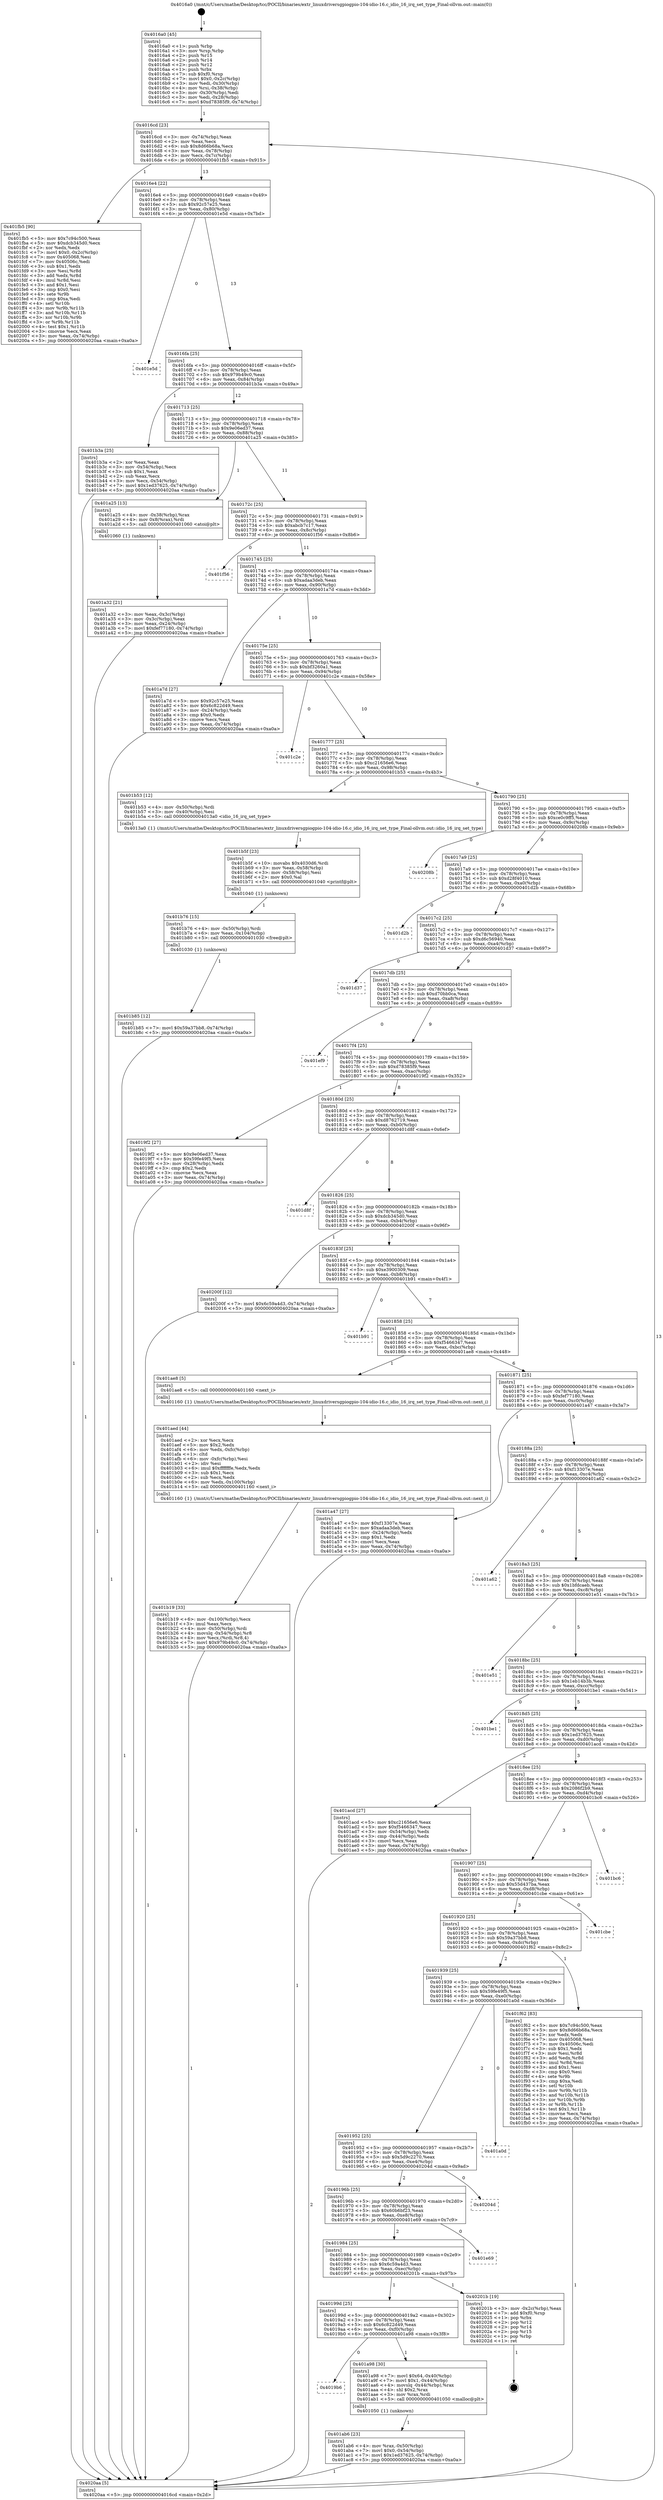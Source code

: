 digraph "0x4016a0" {
  label = "0x4016a0 (/mnt/c/Users/mathe/Desktop/tcc/POCII/binaries/extr_linuxdriversgpiogpio-104-idio-16.c_idio_16_irq_set_type_Final-ollvm.out::main(0))"
  labelloc = "t"
  node[shape=record]

  Entry [label="",width=0.3,height=0.3,shape=circle,fillcolor=black,style=filled]
  "0x4016cd" [label="{
     0x4016cd [23]\l
     | [instrs]\l
     &nbsp;&nbsp;0x4016cd \<+3\>: mov -0x74(%rbp),%eax\l
     &nbsp;&nbsp;0x4016d0 \<+2\>: mov %eax,%ecx\l
     &nbsp;&nbsp;0x4016d2 \<+6\>: sub $0x8d66b68a,%ecx\l
     &nbsp;&nbsp;0x4016d8 \<+3\>: mov %eax,-0x78(%rbp)\l
     &nbsp;&nbsp;0x4016db \<+3\>: mov %ecx,-0x7c(%rbp)\l
     &nbsp;&nbsp;0x4016de \<+6\>: je 0000000000401fb5 \<main+0x915\>\l
  }"]
  "0x401fb5" [label="{
     0x401fb5 [90]\l
     | [instrs]\l
     &nbsp;&nbsp;0x401fb5 \<+5\>: mov $0x7c94c500,%eax\l
     &nbsp;&nbsp;0x401fba \<+5\>: mov $0xdcb345d0,%ecx\l
     &nbsp;&nbsp;0x401fbf \<+2\>: xor %edx,%edx\l
     &nbsp;&nbsp;0x401fc1 \<+7\>: movl $0x0,-0x2c(%rbp)\l
     &nbsp;&nbsp;0x401fc8 \<+7\>: mov 0x405068,%esi\l
     &nbsp;&nbsp;0x401fcf \<+7\>: mov 0x40506c,%edi\l
     &nbsp;&nbsp;0x401fd6 \<+3\>: sub $0x1,%edx\l
     &nbsp;&nbsp;0x401fd9 \<+3\>: mov %esi,%r8d\l
     &nbsp;&nbsp;0x401fdc \<+3\>: add %edx,%r8d\l
     &nbsp;&nbsp;0x401fdf \<+4\>: imul %r8d,%esi\l
     &nbsp;&nbsp;0x401fe3 \<+3\>: and $0x1,%esi\l
     &nbsp;&nbsp;0x401fe6 \<+3\>: cmp $0x0,%esi\l
     &nbsp;&nbsp;0x401fe9 \<+4\>: sete %r9b\l
     &nbsp;&nbsp;0x401fed \<+3\>: cmp $0xa,%edi\l
     &nbsp;&nbsp;0x401ff0 \<+4\>: setl %r10b\l
     &nbsp;&nbsp;0x401ff4 \<+3\>: mov %r9b,%r11b\l
     &nbsp;&nbsp;0x401ff7 \<+3\>: and %r10b,%r11b\l
     &nbsp;&nbsp;0x401ffa \<+3\>: xor %r10b,%r9b\l
     &nbsp;&nbsp;0x401ffd \<+3\>: or %r9b,%r11b\l
     &nbsp;&nbsp;0x402000 \<+4\>: test $0x1,%r11b\l
     &nbsp;&nbsp;0x402004 \<+3\>: cmovne %ecx,%eax\l
     &nbsp;&nbsp;0x402007 \<+3\>: mov %eax,-0x74(%rbp)\l
     &nbsp;&nbsp;0x40200a \<+5\>: jmp 00000000004020aa \<main+0xa0a\>\l
  }"]
  "0x4016e4" [label="{
     0x4016e4 [22]\l
     | [instrs]\l
     &nbsp;&nbsp;0x4016e4 \<+5\>: jmp 00000000004016e9 \<main+0x49\>\l
     &nbsp;&nbsp;0x4016e9 \<+3\>: mov -0x78(%rbp),%eax\l
     &nbsp;&nbsp;0x4016ec \<+5\>: sub $0x92c57e25,%eax\l
     &nbsp;&nbsp;0x4016f1 \<+3\>: mov %eax,-0x80(%rbp)\l
     &nbsp;&nbsp;0x4016f4 \<+6\>: je 0000000000401e5d \<main+0x7bd\>\l
  }"]
  Exit [label="",width=0.3,height=0.3,shape=circle,fillcolor=black,style=filled,peripheries=2]
  "0x401e5d" [label="{
     0x401e5d\l
  }", style=dashed]
  "0x4016fa" [label="{
     0x4016fa [25]\l
     | [instrs]\l
     &nbsp;&nbsp;0x4016fa \<+5\>: jmp 00000000004016ff \<main+0x5f\>\l
     &nbsp;&nbsp;0x4016ff \<+3\>: mov -0x78(%rbp),%eax\l
     &nbsp;&nbsp;0x401702 \<+5\>: sub $0x979b49c0,%eax\l
     &nbsp;&nbsp;0x401707 \<+6\>: mov %eax,-0x84(%rbp)\l
     &nbsp;&nbsp;0x40170d \<+6\>: je 0000000000401b3a \<main+0x49a\>\l
  }"]
  "0x401b85" [label="{
     0x401b85 [12]\l
     | [instrs]\l
     &nbsp;&nbsp;0x401b85 \<+7\>: movl $0x59a37bb8,-0x74(%rbp)\l
     &nbsp;&nbsp;0x401b8c \<+5\>: jmp 00000000004020aa \<main+0xa0a\>\l
  }"]
  "0x401b3a" [label="{
     0x401b3a [25]\l
     | [instrs]\l
     &nbsp;&nbsp;0x401b3a \<+2\>: xor %eax,%eax\l
     &nbsp;&nbsp;0x401b3c \<+3\>: mov -0x54(%rbp),%ecx\l
     &nbsp;&nbsp;0x401b3f \<+3\>: sub $0x1,%eax\l
     &nbsp;&nbsp;0x401b42 \<+2\>: sub %eax,%ecx\l
     &nbsp;&nbsp;0x401b44 \<+3\>: mov %ecx,-0x54(%rbp)\l
     &nbsp;&nbsp;0x401b47 \<+7\>: movl $0x1ed37625,-0x74(%rbp)\l
     &nbsp;&nbsp;0x401b4e \<+5\>: jmp 00000000004020aa \<main+0xa0a\>\l
  }"]
  "0x401713" [label="{
     0x401713 [25]\l
     | [instrs]\l
     &nbsp;&nbsp;0x401713 \<+5\>: jmp 0000000000401718 \<main+0x78\>\l
     &nbsp;&nbsp;0x401718 \<+3\>: mov -0x78(%rbp),%eax\l
     &nbsp;&nbsp;0x40171b \<+5\>: sub $0x9e06ed37,%eax\l
     &nbsp;&nbsp;0x401720 \<+6\>: mov %eax,-0x88(%rbp)\l
     &nbsp;&nbsp;0x401726 \<+6\>: je 0000000000401a25 \<main+0x385\>\l
  }"]
  "0x401b76" [label="{
     0x401b76 [15]\l
     | [instrs]\l
     &nbsp;&nbsp;0x401b76 \<+4\>: mov -0x50(%rbp),%rdi\l
     &nbsp;&nbsp;0x401b7a \<+6\>: mov %eax,-0x104(%rbp)\l
     &nbsp;&nbsp;0x401b80 \<+5\>: call 0000000000401030 \<free@plt\>\l
     | [calls]\l
     &nbsp;&nbsp;0x401030 \{1\} (unknown)\l
  }"]
  "0x401a25" [label="{
     0x401a25 [13]\l
     | [instrs]\l
     &nbsp;&nbsp;0x401a25 \<+4\>: mov -0x38(%rbp),%rax\l
     &nbsp;&nbsp;0x401a29 \<+4\>: mov 0x8(%rax),%rdi\l
     &nbsp;&nbsp;0x401a2d \<+5\>: call 0000000000401060 \<atoi@plt\>\l
     | [calls]\l
     &nbsp;&nbsp;0x401060 \{1\} (unknown)\l
  }"]
  "0x40172c" [label="{
     0x40172c [25]\l
     | [instrs]\l
     &nbsp;&nbsp;0x40172c \<+5\>: jmp 0000000000401731 \<main+0x91\>\l
     &nbsp;&nbsp;0x401731 \<+3\>: mov -0x78(%rbp),%eax\l
     &nbsp;&nbsp;0x401734 \<+5\>: sub $0xabcb7c17,%eax\l
     &nbsp;&nbsp;0x401739 \<+6\>: mov %eax,-0x8c(%rbp)\l
     &nbsp;&nbsp;0x40173f \<+6\>: je 0000000000401f56 \<main+0x8b6\>\l
  }"]
  "0x401b5f" [label="{
     0x401b5f [23]\l
     | [instrs]\l
     &nbsp;&nbsp;0x401b5f \<+10\>: movabs $0x4030d6,%rdi\l
     &nbsp;&nbsp;0x401b69 \<+3\>: mov %eax,-0x58(%rbp)\l
     &nbsp;&nbsp;0x401b6c \<+3\>: mov -0x58(%rbp),%esi\l
     &nbsp;&nbsp;0x401b6f \<+2\>: mov $0x0,%al\l
     &nbsp;&nbsp;0x401b71 \<+5\>: call 0000000000401040 \<printf@plt\>\l
     | [calls]\l
     &nbsp;&nbsp;0x401040 \{1\} (unknown)\l
  }"]
  "0x401f56" [label="{
     0x401f56\l
  }", style=dashed]
  "0x401745" [label="{
     0x401745 [25]\l
     | [instrs]\l
     &nbsp;&nbsp;0x401745 \<+5\>: jmp 000000000040174a \<main+0xaa\>\l
     &nbsp;&nbsp;0x40174a \<+3\>: mov -0x78(%rbp),%eax\l
     &nbsp;&nbsp;0x40174d \<+5\>: sub $0xadaa3deb,%eax\l
     &nbsp;&nbsp;0x401752 \<+6\>: mov %eax,-0x90(%rbp)\l
     &nbsp;&nbsp;0x401758 \<+6\>: je 0000000000401a7d \<main+0x3dd\>\l
  }"]
  "0x401b19" [label="{
     0x401b19 [33]\l
     | [instrs]\l
     &nbsp;&nbsp;0x401b19 \<+6\>: mov -0x100(%rbp),%ecx\l
     &nbsp;&nbsp;0x401b1f \<+3\>: imul %eax,%ecx\l
     &nbsp;&nbsp;0x401b22 \<+4\>: mov -0x50(%rbp),%rdi\l
     &nbsp;&nbsp;0x401b26 \<+4\>: movslq -0x54(%rbp),%r8\l
     &nbsp;&nbsp;0x401b2a \<+4\>: mov %ecx,(%rdi,%r8,4)\l
     &nbsp;&nbsp;0x401b2e \<+7\>: movl $0x979b49c0,-0x74(%rbp)\l
     &nbsp;&nbsp;0x401b35 \<+5\>: jmp 00000000004020aa \<main+0xa0a\>\l
  }"]
  "0x401a7d" [label="{
     0x401a7d [27]\l
     | [instrs]\l
     &nbsp;&nbsp;0x401a7d \<+5\>: mov $0x92c57e25,%eax\l
     &nbsp;&nbsp;0x401a82 \<+5\>: mov $0x6c822d49,%ecx\l
     &nbsp;&nbsp;0x401a87 \<+3\>: mov -0x24(%rbp),%edx\l
     &nbsp;&nbsp;0x401a8a \<+3\>: cmp $0x0,%edx\l
     &nbsp;&nbsp;0x401a8d \<+3\>: cmove %ecx,%eax\l
     &nbsp;&nbsp;0x401a90 \<+3\>: mov %eax,-0x74(%rbp)\l
     &nbsp;&nbsp;0x401a93 \<+5\>: jmp 00000000004020aa \<main+0xa0a\>\l
  }"]
  "0x40175e" [label="{
     0x40175e [25]\l
     | [instrs]\l
     &nbsp;&nbsp;0x40175e \<+5\>: jmp 0000000000401763 \<main+0xc3\>\l
     &nbsp;&nbsp;0x401763 \<+3\>: mov -0x78(%rbp),%eax\l
     &nbsp;&nbsp;0x401766 \<+5\>: sub $0xbf3260a1,%eax\l
     &nbsp;&nbsp;0x40176b \<+6\>: mov %eax,-0x94(%rbp)\l
     &nbsp;&nbsp;0x401771 \<+6\>: je 0000000000401c2e \<main+0x58e\>\l
  }"]
  "0x401aed" [label="{
     0x401aed [44]\l
     | [instrs]\l
     &nbsp;&nbsp;0x401aed \<+2\>: xor %ecx,%ecx\l
     &nbsp;&nbsp;0x401aef \<+5\>: mov $0x2,%edx\l
     &nbsp;&nbsp;0x401af4 \<+6\>: mov %edx,-0xfc(%rbp)\l
     &nbsp;&nbsp;0x401afa \<+1\>: cltd\l
     &nbsp;&nbsp;0x401afb \<+6\>: mov -0xfc(%rbp),%esi\l
     &nbsp;&nbsp;0x401b01 \<+2\>: idiv %esi\l
     &nbsp;&nbsp;0x401b03 \<+6\>: imul $0xfffffffe,%edx,%edx\l
     &nbsp;&nbsp;0x401b09 \<+3\>: sub $0x1,%ecx\l
     &nbsp;&nbsp;0x401b0c \<+2\>: sub %ecx,%edx\l
     &nbsp;&nbsp;0x401b0e \<+6\>: mov %edx,-0x100(%rbp)\l
     &nbsp;&nbsp;0x401b14 \<+5\>: call 0000000000401160 \<next_i\>\l
     | [calls]\l
     &nbsp;&nbsp;0x401160 \{1\} (/mnt/c/Users/mathe/Desktop/tcc/POCII/binaries/extr_linuxdriversgpiogpio-104-idio-16.c_idio_16_irq_set_type_Final-ollvm.out::next_i)\l
  }"]
  "0x401c2e" [label="{
     0x401c2e\l
  }", style=dashed]
  "0x401777" [label="{
     0x401777 [25]\l
     | [instrs]\l
     &nbsp;&nbsp;0x401777 \<+5\>: jmp 000000000040177c \<main+0xdc\>\l
     &nbsp;&nbsp;0x40177c \<+3\>: mov -0x78(%rbp),%eax\l
     &nbsp;&nbsp;0x40177f \<+5\>: sub $0xc21656e6,%eax\l
     &nbsp;&nbsp;0x401784 \<+6\>: mov %eax,-0x98(%rbp)\l
     &nbsp;&nbsp;0x40178a \<+6\>: je 0000000000401b53 \<main+0x4b3\>\l
  }"]
  "0x401ab6" [label="{
     0x401ab6 [23]\l
     | [instrs]\l
     &nbsp;&nbsp;0x401ab6 \<+4\>: mov %rax,-0x50(%rbp)\l
     &nbsp;&nbsp;0x401aba \<+7\>: movl $0x0,-0x54(%rbp)\l
     &nbsp;&nbsp;0x401ac1 \<+7\>: movl $0x1ed37625,-0x74(%rbp)\l
     &nbsp;&nbsp;0x401ac8 \<+5\>: jmp 00000000004020aa \<main+0xa0a\>\l
  }"]
  "0x401b53" [label="{
     0x401b53 [12]\l
     | [instrs]\l
     &nbsp;&nbsp;0x401b53 \<+4\>: mov -0x50(%rbp),%rdi\l
     &nbsp;&nbsp;0x401b57 \<+3\>: mov -0x40(%rbp),%esi\l
     &nbsp;&nbsp;0x401b5a \<+5\>: call 00000000004013a0 \<idio_16_irq_set_type\>\l
     | [calls]\l
     &nbsp;&nbsp;0x4013a0 \{1\} (/mnt/c/Users/mathe/Desktop/tcc/POCII/binaries/extr_linuxdriversgpiogpio-104-idio-16.c_idio_16_irq_set_type_Final-ollvm.out::idio_16_irq_set_type)\l
  }"]
  "0x401790" [label="{
     0x401790 [25]\l
     | [instrs]\l
     &nbsp;&nbsp;0x401790 \<+5\>: jmp 0000000000401795 \<main+0xf5\>\l
     &nbsp;&nbsp;0x401795 \<+3\>: mov -0x78(%rbp),%eax\l
     &nbsp;&nbsp;0x401798 \<+5\>: sub $0xce0c9ff5,%eax\l
     &nbsp;&nbsp;0x40179d \<+6\>: mov %eax,-0x9c(%rbp)\l
     &nbsp;&nbsp;0x4017a3 \<+6\>: je 000000000040208b \<main+0x9eb\>\l
  }"]
  "0x4019b6" [label="{
     0x4019b6\l
  }", style=dashed]
  "0x40208b" [label="{
     0x40208b\l
  }", style=dashed]
  "0x4017a9" [label="{
     0x4017a9 [25]\l
     | [instrs]\l
     &nbsp;&nbsp;0x4017a9 \<+5\>: jmp 00000000004017ae \<main+0x10e\>\l
     &nbsp;&nbsp;0x4017ae \<+3\>: mov -0x78(%rbp),%eax\l
     &nbsp;&nbsp;0x4017b1 \<+5\>: sub $0xd28f4010,%eax\l
     &nbsp;&nbsp;0x4017b6 \<+6\>: mov %eax,-0xa0(%rbp)\l
     &nbsp;&nbsp;0x4017bc \<+6\>: je 0000000000401d2b \<main+0x68b\>\l
  }"]
  "0x401a98" [label="{
     0x401a98 [30]\l
     | [instrs]\l
     &nbsp;&nbsp;0x401a98 \<+7\>: movl $0x64,-0x40(%rbp)\l
     &nbsp;&nbsp;0x401a9f \<+7\>: movl $0x1,-0x44(%rbp)\l
     &nbsp;&nbsp;0x401aa6 \<+4\>: movslq -0x44(%rbp),%rax\l
     &nbsp;&nbsp;0x401aaa \<+4\>: shl $0x2,%rax\l
     &nbsp;&nbsp;0x401aae \<+3\>: mov %rax,%rdi\l
     &nbsp;&nbsp;0x401ab1 \<+5\>: call 0000000000401050 \<malloc@plt\>\l
     | [calls]\l
     &nbsp;&nbsp;0x401050 \{1\} (unknown)\l
  }"]
  "0x401d2b" [label="{
     0x401d2b\l
  }", style=dashed]
  "0x4017c2" [label="{
     0x4017c2 [25]\l
     | [instrs]\l
     &nbsp;&nbsp;0x4017c2 \<+5\>: jmp 00000000004017c7 \<main+0x127\>\l
     &nbsp;&nbsp;0x4017c7 \<+3\>: mov -0x78(%rbp),%eax\l
     &nbsp;&nbsp;0x4017ca \<+5\>: sub $0xd6c56940,%eax\l
     &nbsp;&nbsp;0x4017cf \<+6\>: mov %eax,-0xa4(%rbp)\l
     &nbsp;&nbsp;0x4017d5 \<+6\>: je 0000000000401d37 \<main+0x697\>\l
  }"]
  "0x40199d" [label="{
     0x40199d [25]\l
     | [instrs]\l
     &nbsp;&nbsp;0x40199d \<+5\>: jmp 00000000004019a2 \<main+0x302\>\l
     &nbsp;&nbsp;0x4019a2 \<+3\>: mov -0x78(%rbp),%eax\l
     &nbsp;&nbsp;0x4019a5 \<+5\>: sub $0x6c822d49,%eax\l
     &nbsp;&nbsp;0x4019aa \<+6\>: mov %eax,-0xf0(%rbp)\l
     &nbsp;&nbsp;0x4019b0 \<+6\>: je 0000000000401a98 \<main+0x3f8\>\l
  }"]
  "0x401d37" [label="{
     0x401d37\l
  }", style=dashed]
  "0x4017db" [label="{
     0x4017db [25]\l
     | [instrs]\l
     &nbsp;&nbsp;0x4017db \<+5\>: jmp 00000000004017e0 \<main+0x140\>\l
     &nbsp;&nbsp;0x4017e0 \<+3\>: mov -0x78(%rbp),%eax\l
     &nbsp;&nbsp;0x4017e3 \<+5\>: sub $0xd70bb0ca,%eax\l
     &nbsp;&nbsp;0x4017e8 \<+6\>: mov %eax,-0xa8(%rbp)\l
     &nbsp;&nbsp;0x4017ee \<+6\>: je 0000000000401ef9 \<main+0x859\>\l
  }"]
  "0x40201b" [label="{
     0x40201b [19]\l
     | [instrs]\l
     &nbsp;&nbsp;0x40201b \<+3\>: mov -0x2c(%rbp),%eax\l
     &nbsp;&nbsp;0x40201e \<+7\>: add $0xf0,%rsp\l
     &nbsp;&nbsp;0x402025 \<+1\>: pop %rbx\l
     &nbsp;&nbsp;0x402026 \<+2\>: pop %r12\l
     &nbsp;&nbsp;0x402028 \<+2\>: pop %r14\l
     &nbsp;&nbsp;0x40202a \<+2\>: pop %r15\l
     &nbsp;&nbsp;0x40202c \<+1\>: pop %rbp\l
     &nbsp;&nbsp;0x40202d \<+1\>: ret\l
  }"]
  "0x401ef9" [label="{
     0x401ef9\l
  }", style=dashed]
  "0x4017f4" [label="{
     0x4017f4 [25]\l
     | [instrs]\l
     &nbsp;&nbsp;0x4017f4 \<+5\>: jmp 00000000004017f9 \<main+0x159\>\l
     &nbsp;&nbsp;0x4017f9 \<+3\>: mov -0x78(%rbp),%eax\l
     &nbsp;&nbsp;0x4017fc \<+5\>: sub $0xd78385f9,%eax\l
     &nbsp;&nbsp;0x401801 \<+6\>: mov %eax,-0xac(%rbp)\l
     &nbsp;&nbsp;0x401807 \<+6\>: je 00000000004019f2 \<main+0x352\>\l
  }"]
  "0x401984" [label="{
     0x401984 [25]\l
     | [instrs]\l
     &nbsp;&nbsp;0x401984 \<+5\>: jmp 0000000000401989 \<main+0x2e9\>\l
     &nbsp;&nbsp;0x401989 \<+3\>: mov -0x78(%rbp),%eax\l
     &nbsp;&nbsp;0x40198c \<+5\>: sub $0x6c59a4d3,%eax\l
     &nbsp;&nbsp;0x401991 \<+6\>: mov %eax,-0xec(%rbp)\l
     &nbsp;&nbsp;0x401997 \<+6\>: je 000000000040201b \<main+0x97b\>\l
  }"]
  "0x4019f2" [label="{
     0x4019f2 [27]\l
     | [instrs]\l
     &nbsp;&nbsp;0x4019f2 \<+5\>: mov $0x9e06ed37,%eax\l
     &nbsp;&nbsp;0x4019f7 \<+5\>: mov $0x59fe49f5,%ecx\l
     &nbsp;&nbsp;0x4019fc \<+3\>: mov -0x28(%rbp),%edx\l
     &nbsp;&nbsp;0x4019ff \<+3\>: cmp $0x2,%edx\l
     &nbsp;&nbsp;0x401a02 \<+3\>: cmovne %ecx,%eax\l
     &nbsp;&nbsp;0x401a05 \<+3\>: mov %eax,-0x74(%rbp)\l
     &nbsp;&nbsp;0x401a08 \<+5\>: jmp 00000000004020aa \<main+0xa0a\>\l
  }"]
  "0x40180d" [label="{
     0x40180d [25]\l
     | [instrs]\l
     &nbsp;&nbsp;0x40180d \<+5\>: jmp 0000000000401812 \<main+0x172\>\l
     &nbsp;&nbsp;0x401812 \<+3\>: mov -0x78(%rbp),%eax\l
     &nbsp;&nbsp;0x401815 \<+5\>: sub $0xd8762719,%eax\l
     &nbsp;&nbsp;0x40181a \<+6\>: mov %eax,-0xb0(%rbp)\l
     &nbsp;&nbsp;0x401820 \<+6\>: je 0000000000401d8f \<main+0x6ef\>\l
  }"]
  "0x4020aa" [label="{
     0x4020aa [5]\l
     | [instrs]\l
     &nbsp;&nbsp;0x4020aa \<+5\>: jmp 00000000004016cd \<main+0x2d\>\l
  }"]
  "0x4016a0" [label="{
     0x4016a0 [45]\l
     | [instrs]\l
     &nbsp;&nbsp;0x4016a0 \<+1\>: push %rbp\l
     &nbsp;&nbsp;0x4016a1 \<+3\>: mov %rsp,%rbp\l
     &nbsp;&nbsp;0x4016a4 \<+2\>: push %r15\l
     &nbsp;&nbsp;0x4016a6 \<+2\>: push %r14\l
     &nbsp;&nbsp;0x4016a8 \<+2\>: push %r12\l
     &nbsp;&nbsp;0x4016aa \<+1\>: push %rbx\l
     &nbsp;&nbsp;0x4016ab \<+7\>: sub $0xf0,%rsp\l
     &nbsp;&nbsp;0x4016b2 \<+7\>: movl $0x0,-0x2c(%rbp)\l
     &nbsp;&nbsp;0x4016b9 \<+3\>: mov %edi,-0x30(%rbp)\l
     &nbsp;&nbsp;0x4016bc \<+4\>: mov %rsi,-0x38(%rbp)\l
     &nbsp;&nbsp;0x4016c0 \<+3\>: mov -0x30(%rbp),%edi\l
     &nbsp;&nbsp;0x4016c3 \<+3\>: mov %edi,-0x28(%rbp)\l
     &nbsp;&nbsp;0x4016c6 \<+7\>: movl $0xd78385f9,-0x74(%rbp)\l
  }"]
  "0x401a32" [label="{
     0x401a32 [21]\l
     | [instrs]\l
     &nbsp;&nbsp;0x401a32 \<+3\>: mov %eax,-0x3c(%rbp)\l
     &nbsp;&nbsp;0x401a35 \<+3\>: mov -0x3c(%rbp),%eax\l
     &nbsp;&nbsp;0x401a38 \<+3\>: mov %eax,-0x24(%rbp)\l
     &nbsp;&nbsp;0x401a3b \<+7\>: movl $0xfef77180,-0x74(%rbp)\l
     &nbsp;&nbsp;0x401a42 \<+5\>: jmp 00000000004020aa \<main+0xa0a\>\l
  }"]
  "0x401e69" [label="{
     0x401e69\l
  }", style=dashed]
  "0x401d8f" [label="{
     0x401d8f\l
  }", style=dashed]
  "0x401826" [label="{
     0x401826 [25]\l
     | [instrs]\l
     &nbsp;&nbsp;0x401826 \<+5\>: jmp 000000000040182b \<main+0x18b\>\l
     &nbsp;&nbsp;0x40182b \<+3\>: mov -0x78(%rbp),%eax\l
     &nbsp;&nbsp;0x40182e \<+5\>: sub $0xdcb345d0,%eax\l
     &nbsp;&nbsp;0x401833 \<+6\>: mov %eax,-0xb4(%rbp)\l
     &nbsp;&nbsp;0x401839 \<+6\>: je 000000000040200f \<main+0x96f\>\l
  }"]
  "0x40196b" [label="{
     0x40196b [25]\l
     | [instrs]\l
     &nbsp;&nbsp;0x40196b \<+5\>: jmp 0000000000401970 \<main+0x2d0\>\l
     &nbsp;&nbsp;0x401970 \<+3\>: mov -0x78(%rbp),%eax\l
     &nbsp;&nbsp;0x401973 \<+5\>: sub $0x60b6bf23,%eax\l
     &nbsp;&nbsp;0x401978 \<+6\>: mov %eax,-0xe8(%rbp)\l
     &nbsp;&nbsp;0x40197e \<+6\>: je 0000000000401e69 \<main+0x7c9\>\l
  }"]
  "0x40200f" [label="{
     0x40200f [12]\l
     | [instrs]\l
     &nbsp;&nbsp;0x40200f \<+7\>: movl $0x6c59a4d3,-0x74(%rbp)\l
     &nbsp;&nbsp;0x402016 \<+5\>: jmp 00000000004020aa \<main+0xa0a\>\l
  }"]
  "0x40183f" [label="{
     0x40183f [25]\l
     | [instrs]\l
     &nbsp;&nbsp;0x40183f \<+5\>: jmp 0000000000401844 \<main+0x1a4\>\l
     &nbsp;&nbsp;0x401844 \<+3\>: mov -0x78(%rbp),%eax\l
     &nbsp;&nbsp;0x401847 \<+5\>: sub $0xe3900309,%eax\l
     &nbsp;&nbsp;0x40184c \<+6\>: mov %eax,-0xb8(%rbp)\l
     &nbsp;&nbsp;0x401852 \<+6\>: je 0000000000401b91 \<main+0x4f1\>\l
  }"]
  "0x40204d" [label="{
     0x40204d\l
  }", style=dashed]
  "0x401b91" [label="{
     0x401b91\l
  }", style=dashed]
  "0x401858" [label="{
     0x401858 [25]\l
     | [instrs]\l
     &nbsp;&nbsp;0x401858 \<+5\>: jmp 000000000040185d \<main+0x1bd\>\l
     &nbsp;&nbsp;0x40185d \<+3\>: mov -0x78(%rbp),%eax\l
     &nbsp;&nbsp;0x401860 \<+5\>: sub $0xf5466347,%eax\l
     &nbsp;&nbsp;0x401865 \<+6\>: mov %eax,-0xbc(%rbp)\l
     &nbsp;&nbsp;0x40186b \<+6\>: je 0000000000401ae8 \<main+0x448\>\l
  }"]
  "0x401952" [label="{
     0x401952 [25]\l
     | [instrs]\l
     &nbsp;&nbsp;0x401952 \<+5\>: jmp 0000000000401957 \<main+0x2b7\>\l
     &nbsp;&nbsp;0x401957 \<+3\>: mov -0x78(%rbp),%eax\l
     &nbsp;&nbsp;0x40195a \<+5\>: sub $0x5d9c2270,%eax\l
     &nbsp;&nbsp;0x40195f \<+6\>: mov %eax,-0xe4(%rbp)\l
     &nbsp;&nbsp;0x401965 \<+6\>: je 000000000040204d \<main+0x9ad\>\l
  }"]
  "0x401ae8" [label="{
     0x401ae8 [5]\l
     | [instrs]\l
     &nbsp;&nbsp;0x401ae8 \<+5\>: call 0000000000401160 \<next_i\>\l
     | [calls]\l
     &nbsp;&nbsp;0x401160 \{1\} (/mnt/c/Users/mathe/Desktop/tcc/POCII/binaries/extr_linuxdriversgpiogpio-104-idio-16.c_idio_16_irq_set_type_Final-ollvm.out::next_i)\l
  }"]
  "0x401871" [label="{
     0x401871 [25]\l
     | [instrs]\l
     &nbsp;&nbsp;0x401871 \<+5\>: jmp 0000000000401876 \<main+0x1d6\>\l
     &nbsp;&nbsp;0x401876 \<+3\>: mov -0x78(%rbp),%eax\l
     &nbsp;&nbsp;0x401879 \<+5\>: sub $0xfef77180,%eax\l
     &nbsp;&nbsp;0x40187e \<+6\>: mov %eax,-0xc0(%rbp)\l
     &nbsp;&nbsp;0x401884 \<+6\>: je 0000000000401a47 \<main+0x3a7\>\l
  }"]
  "0x401a0d" [label="{
     0x401a0d\l
  }", style=dashed]
  "0x401a47" [label="{
     0x401a47 [27]\l
     | [instrs]\l
     &nbsp;&nbsp;0x401a47 \<+5\>: mov $0xf13307e,%eax\l
     &nbsp;&nbsp;0x401a4c \<+5\>: mov $0xadaa3deb,%ecx\l
     &nbsp;&nbsp;0x401a51 \<+3\>: mov -0x24(%rbp),%edx\l
     &nbsp;&nbsp;0x401a54 \<+3\>: cmp $0x1,%edx\l
     &nbsp;&nbsp;0x401a57 \<+3\>: cmovl %ecx,%eax\l
     &nbsp;&nbsp;0x401a5a \<+3\>: mov %eax,-0x74(%rbp)\l
     &nbsp;&nbsp;0x401a5d \<+5\>: jmp 00000000004020aa \<main+0xa0a\>\l
  }"]
  "0x40188a" [label="{
     0x40188a [25]\l
     | [instrs]\l
     &nbsp;&nbsp;0x40188a \<+5\>: jmp 000000000040188f \<main+0x1ef\>\l
     &nbsp;&nbsp;0x40188f \<+3\>: mov -0x78(%rbp),%eax\l
     &nbsp;&nbsp;0x401892 \<+5\>: sub $0xf13307e,%eax\l
     &nbsp;&nbsp;0x401897 \<+6\>: mov %eax,-0xc4(%rbp)\l
     &nbsp;&nbsp;0x40189d \<+6\>: je 0000000000401a62 \<main+0x3c2\>\l
  }"]
  "0x401939" [label="{
     0x401939 [25]\l
     | [instrs]\l
     &nbsp;&nbsp;0x401939 \<+5\>: jmp 000000000040193e \<main+0x29e\>\l
     &nbsp;&nbsp;0x40193e \<+3\>: mov -0x78(%rbp),%eax\l
     &nbsp;&nbsp;0x401941 \<+5\>: sub $0x59fe49f5,%eax\l
     &nbsp;&nbsp;0x401946 \<+6\>: mov %eax,-0xe0(%rbp)\l
     &nbsp;&nbsp;0x40194c \<+6\>: je 0000000000401a0d \<main+0x36d\>\l
  }"]
  "0x401a62" [label="{
     0x401a62\l
  }", style=dashed]
  "0x4018a3" [label="{
     0x4018a3 [25]\l
     | [instrs]\l
     &nbsp;&nbsp;0x4018a3 \<+5\>: jmp 00000000004018a8 \<main+0x208\>\l
     &nbsp;&nbsp;0x4018a8 \<+3\>: mov -0x78(%rbp),%eax\l
     &nbsp;&nbsp;0x4018ab \<+5\>: sub $0x1bfdcaeb,%eax\l
     &nbsp;&nbsp;0x4018b0 \<+6\>: mov %eax,-0xc8(%rbp)\l
     &nbsp;&nbsp;0x4018b6 \<+6\>: je 0000000000401e51 \<main+0x7b1\>\l
  }"]
  "0x401f62" [label="{
     0x401f62 [83]\l
     | [instrs]\l
     &nbsp;&nbsp;0x401f62 \<+5\>: mov $0x7c94c500,%eax\l
     &nbsp;&nbsp;0x401f67 \<+5\>: mov $0x8d66b68a,%ecx\l
     &nbsp;&nbsp;0x401f6c \<+2\>: xor %edx,%edx\l
     &nbsp;&nbsp;0x401f6e \<+7\>: mov 0x405068,%esi\l
     &nbsp;&nbsp;0x401f75 \<+7\>: mov 0x40506c,%edi\l
     &nbsp;&nbsp;0x401f7c \<+3\>: sub $0x1,%edx\l
     &nbsp;&nbsp;0x401f7f \<+3\>: mov %esi,%r8d\l
     &nbsp;&nbsp;0x401f82 \<+3\>: add %edx,%r8d\l
     &nbsp;&nbsp;0x401f85 \<+4\>: imul %r8d,%esi\l
     &nbsp;&nbsp;0x401f89 \<+3\>: and $0x1,%esi\l
     &nbsp;&nbsp;0x401f8c \<+3\>: cmp $0x0,%esi\l
     &nbsp;&nbsp;0x401f8f \<+4\>: sete %r9b\l
     &nbsp;&nbsp;0x401f93 \<+3\>: cmp $0xa,%edi\l
     &nbsp;&nbsp;0x401f96 \<+4\>: setl %r10b\l
     &nbsp;&nbsp;0x401f9a \<+3\>: mov %r9b,%r11b\l
     &nbsp;&nbsp;0x401f9d \<+3\>: and %r10b,%r11b\l
     &nbsp;&nbsp;0x401fa0 \<+3\>: xor %r10b,%r9b\l
     &nbsp;&nbsp;0x401fa3 \<+3\>: or %r9b,%r11b\l
     &nbsp;&nbsp;0x401fa6 \<+4\>: test $0x1,%r11b\l
     &nbsp;&nbsp;0x401faa \<+3\>: cmovne %ecx,%eax\l
     &nbsp;&nbsp;0x401fad \<+3\>: mov %eax,-0x74(%rbp)\l
     &nbsp;&nbsp;0x401fb0 \<+5\>: jmp 00000000004020aa \<main+0xa0a\>\l
  }"]
  "0x401e51" [label="{
     0x401e51\l
  }", style=dashed]
  "0x4018bc" [label="{
     0x4018bc [25]\l
     | [instrs]\l
     &nbsp;&nbsp;0x4018bc \<+5\>: jmp 00000000004018c1 \<main+0x221\>\l
     &nbsp;&nbsp;0x4018c1 \<+3\>: mov -0x78(%rbp),%eax\l
     &nbsp;&nbsp;0x4018c4 \<+5\>: sub $0x1eb14b3b,%eax\l
     &nbsp;&nbsp;0x4018c9 \<+6\>: mov %eax,-0xcc(%rbp)\l
     &nbsp;&nbsp;0x4018cf \<+6\>: je 0000000000401be1 \<main+0x541\>\l
  }"]
  "0x401920" [label="{
     0x401920 [25]\l
     | [instrs]\l
     &nbsp;&nbsp;0x401920 \<+5\>: jmp 0000000000401925 \<main+0x285\>\l
     &nbsp;&nbsp;0x401925 \<+3\>: mov -0x78(%rbp),%eax\l
     &nbsp;&nbsp;0x401928 \<+5\>: sub $0x59a37bb8,%eax\l
     &nbsp;&nbsp;0x40192d \<+6\>: mov %eax,-0xdc(%rbp)\l
     &nbsp;&nbsp;0x401933 \<+6\>: je 0000000000401f62 \<main+0x8c2\>\l
  }"]
  "0x401be1" [label="{
     0x401be1\l
  }", style=dashed]
  "0x4018d5" [label="{
     0x4018d5 [25]\l
     | [instrs]\l
     &nbsp;&nbsp;0x4018d5 \<+5\>: jmp 00000000004018da \<main+0x23a\>\l
     &nbsp;&nbsp;0x4018da \<+3\>: mov -0x78(%rbp),%eax\l
     &nbsp;&nbsp;0x4018dd \<+5\>: sub $0x1ed37625,%eax\l
     &nbsp;&nbsp;0x4018e2 \<+6\>: mov %eax,-0xd0(%rbp)\l
     &nbsp;&nbsp;0x4018e8 \<+6\>: je 0000000000401acd \<main+0x42d\>\l
  }"]
  "0x401cbe" [label="{
     0x401cbe\l
  }", style=dashed]
  "0x401acd" [label="{
     0x401acd [27]\l
     | [instrs]\l
     &nbsp;&nbsp;0x401acd \<+5\>: mov $0xc21656e6,%eax\l
     &nbsp;&nbsp;0x401ad2 \<+5\>: mov $0xf5466347,%ecx\l
     &nbsp;&nbsp;0x401ad7 \<+3\>: mov -0x54(%rbp),%edx\l
     &nbsp;&nbsp;0x401ada \<+3\>: cmp -0x44(%rbp),%edx\l
     &nbsp;&nbsp;0x401add \<+3\>: cmovl %ecx,%eax\l
     &nbsp;&nbsp;0x401ae0 \<+3\>: mov %eax,-0x74(%rbp)\l
     &nbsp;&nbsp;0x401ae3 \<+5\>: jmp 00000000004020aa \<main+0xa0a\>\l
  }"]
  "0x4018ee" [label="{
     0x4018ee [25]\l
     | [instrs]\l
     &nbsp;&nbsp;0x4018ee \<+5\>: jmp 00000000004018f3 \<main+0x253\>\l
     &nbsp;&nbsp;0x4018f3 \<+3\>: mov -0x78(%rbp),%eax\l
     &nbsp;&nbsp;0x4018f6 \<+5\>: sub $0x2086f2b9,%eax\l
     &nbsp;&nbsp;0x4018fb \<+6\>: mov %eax,-0xd4(%rbp)\l
     &nbsp;&nbsp;0x401901 \<+6\>: je 0000000000401bc6 \<main+0x526\>\l
  }"]
  "0x401907" [label="{
     0x401907 [25]\l
     | [instrs]\l
     &nbsp;&nbsp;0x401907 \<+5\>: jmp 000000000040190c \<main+0x26c\>\l
     &nbsp;&nbsp;0x40190c \<+3\>: mov -0x78(%rbp),%eax\l
     &nbsp;&nbsp;0x40190f \<+5\>: sub $0x55d437ba,%eax\l
     &nbsp;&nbsp;0x401914 \<+6\>: mov %eax,-0xd8(%rbp)\l
     &nbsp;&nbsp;0x40191a \<+6\>: je 0000000000401cbe \<main+0x61e\>\l
  }"]
  "0x401bc6" [label="{
     0x401bc6\l
  }", style=dashed]
  Entry -> "0x4016a0" [label=" 1"]
  "0x4016cd" -> "0x401fb5" [label=" 1"]
  "0x4016cd" -> "0x4016e4" [label=" 13"]
  "0x40201b" -> Exit [label=" 1"]
  "0x4016e4" -> "0x401e5d" [label=" 0"]
  "0x4016e4" -> "0x4016fa" [label=" 13"]
  "0x40200f" -> "0x4020aa" [label=" 1"]
  "0x4016fa" -> "0x401b3a" [label=" 1"]
  "0x4016fa" -> "0x401713" [label=" 12"]
  "0x401fb5" -> "0x4020aa" [label=" 1"]
  "0x401713" -> "0x401a25" [label=" 1"]
  "0x401713" -> "0x40172c" [label=" 11"]
  "0x401f62" -> "0x4020aa" [label=" 1"]
  "0x40172c" -> "0x401f56" [label=" 0"]
  "0x40172c" -> "0x401745" [label=" 11"]
  "0x401b85" -> "0x4020aa" [label=" 1"]
  "0x401745" -> "0x401a7d" [label=" 1"]
  "0x401745" -> "0x40175e" [label=" 10"]
  "0x401b76" -> "0x401b85" [label=" 1"]
  "0x40175e" -> "0x401c2e" [label=" 0"]
  "0x40175e" -> "0x401777" [label=" 10"]
  "0x401b5f" -> "0x401b76" [label=" 1"]
  "0x401777" -> "0x401b53" [label=" 1"]
  "0x401777" -> "0x401790" [label=" 9"]
  "0x401b53" -> "0x401b5f" [label=" 1"]
  "0x401790" -> "0x40208b" [label=" 0"]
  "0x401790" -> "0x4017a9" [label=" 9"]
  "0x401b3a" -> "0x4020aa" [label=" 1"]
  "0x4017a9" -> "0x401d2b" [label=" 0"]
  "0x4017a9" -> "0x4017c2" [label=" 9"]
  "0x401b19" -> "0x4020aa" [label=" 1"]
  "0x4017c2" -> "0x401d37" [label=" 0"]
  "0x4017c2" -> "0x4017db" [label=" 9"]
  "0x401ae8" -> "0x401aed" [label=" 1"]
  "0x4017db" -> "0x401ef9" [label=" 0"]
  "0x4017db" -> "0x4017f4" [label=" 9"]
  "0x401acd" -> "0x4020aa" [label=" 2"]
  "0x4017f4" -> "0x4019f2" [label=" 1"]
  "0x4017f4" -> "0x40180d" [label=" 8"]
  "0x4019f2" -> "0x4020aa" [label=" 1"]
  "0x4016a0" -> "0x4016cd" [label=" 1"]
  "0x4020aa" -> "0x4016cd" [label=" 13"]
  "0x401a25" -> "0x401a32" [label=" 1"]
  "0x401a32" -> "0x4020aa" [label=" 1"]
  "0x401a98" -> "0x401ab6" [label=" 1"]
  "0x40180d" -> "0x401d8f" [label=" 0"]
  "0x40180d" -> "0x401826" [label=" 8"]
  "0x40199d" -> "0x4019b6" [label=" 0"]
  "0x401826" -> "0x40200f" [label=" 1"]
  "0x401826" -> "0x40183f" [label=" 7"]
  "0x401aed" -> "0x401b19" [label=" 1"]
  "0x40183f" -> "0x401b91" [label=" 0"]
  "0x40183f" -> "0x401858" [label=" 7"]
  "0x401984" -> "0x40199d" [label=" 1"]
  "0x401858" -> "0x401ae8" [label=" 1"]
  "0x401858" -> "0x401871" [label=" 6"]
  "0x401ab6" -> "0x4020aa" [label=" 1"]
  "0x401871" -> "0x401a47" [label=" 1"]
  "0x401871" -> "0x40188a" [label=" 5"]
  "0x401a47" -> "0x4020aa" [label=" 1"]
  "0x401a7d" -> "0x4020aa" [label=" 1"]
  "0x40196b" -> "0x401984" [label=" 2"]
  "0x40188a" -> "0x401a62" [label=" 0"]
  "0x40188a" -> "0x4018a3" [label=" 5"]
  "0x40199d" -> "0x401a98" [label=" 1"]
  "0x4018a3" -> "0x401e51" [label=" 0"]
  "0x4018a3" -> "0x4018bc" [label=" 5"]
  "0x401952" -> "0x40196b" [label=" 2"]
  "0x4018bc" -> "0x401be1" [label=" 0"]
  "0x4018bc" -> "0x4018d5" [label=" 5"]
  "0x401984" -> "0x40201b" [label=" 1"]
  "0x4018d5" -> "0x401acd" [label=" 2"]
  "0x4018d5" -> "0x4018ee" [label=" 3"]
  "0x401939" -> "0x401952" [label=" 2"]
  "0x4018ee" -> "0x401bc6" [label=" 0"]
  "0x4018ee" -> "0x401907" [label=" 3"]
  "0x401939" -> "0x401a0d" [label=" 0"]
  "0x401907" -> "0x401cbe" [label=" 0"]
  "0x401907" -> "0x401920" [label=" 3"]
  "0x401952" -> "0x40204d" [label=" 0"]
  "0x401920" -> "0x401f62" [label=" 1"]
  "0x401920" -> "0x401939" [label=" 2"]
  "0x40196b" -> "0x401e69" [label=" 0"]
}
